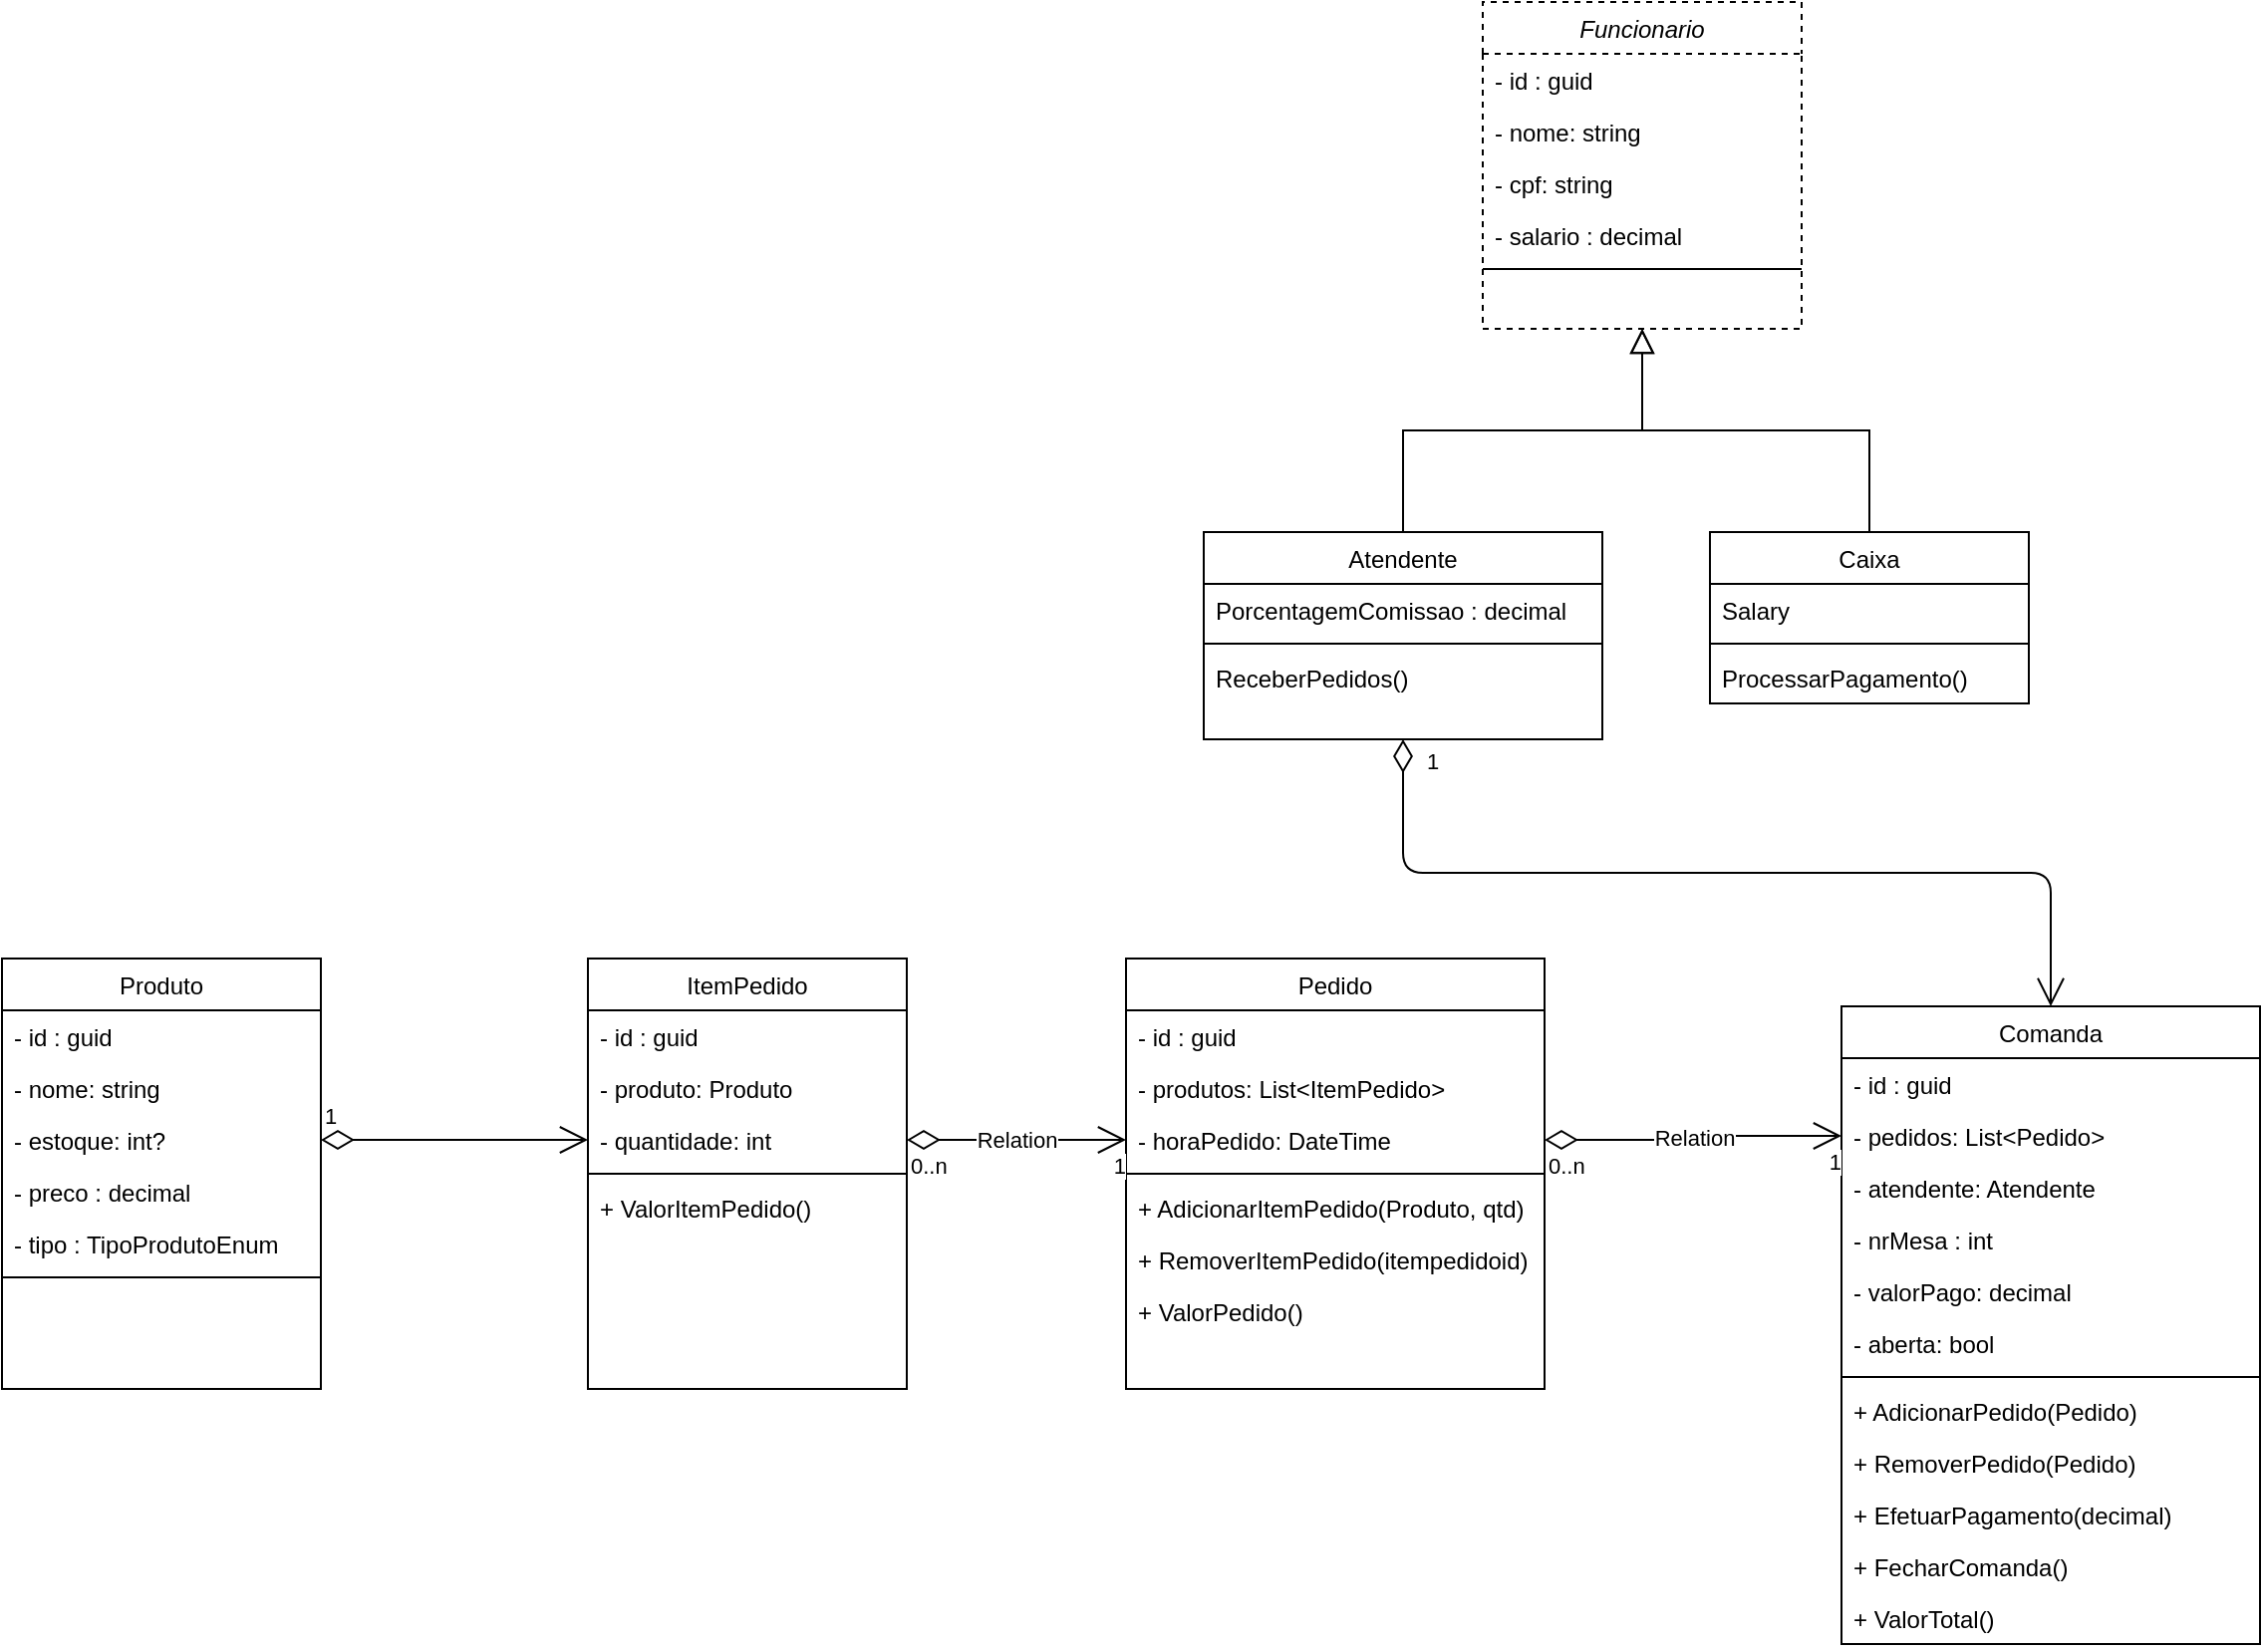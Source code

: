 <mxfile version="14.6.13" type="device"><diagram id="C5RBs43oDa-KdzZeNtuy" name="Page-1"><mxGraphModel dx="1865" dy="607" grid="1" gridSize="10" guides="1" tooltips="1" connect="1" arrows="1" fold="1" page="1" pageScale="1" pageWidth="827" pageHeight="1169" math="0" shadow="0"><root><mxCell id="WIyWlLk6GJQsqaUBKTNV-0"/><mxCell id="WIyWlLk6GJQsqaUBKTNV-1" parent="WIyWlLk6GJQsqaUBKTNV-0"/><mxCell id="zkfFHV4jXpPFQw0GAbJ--0" value="Funcionario" style="swimlane;fontStyle=2;align=center;verticalAlign=top;childLayout=stackLayout;horizontal=1;startSize=26;horizontalStack=0;resizeParent=1;resizeLast=0;collapsible=1;marginBottom=0;rounded=0;shadow=0;strokeWidth=1;dashed=1;" parent="WIyWlLk6GJQsqaUBKTNV-1" vertex="1"><mxGeometry x="220" y="60" width="160" height="164" as="geometry"><mxRectangle x="230" y="140" width="160" height="26" as="alternateBounds"/></mxGeometry></mxCell><mxCell id="zkfFHV4jXpPFQw0GAbJ--1" value="- id : guid" style="text;align=left;verticalAlign=top;spacingLeft=4;spacingRight=4;overflow=hidden;rotatable=0;points=[[0,0.5],[1,0.5]];portConstraint=eastwest;" parent="zkfFHV4jXpPFQw0GAbJ--0" vertex="1"><mxGeometry y="26" width="160" height="26" as="geometry"/></mxCell><mxCell id="zkfFHV4jXpPFQw0GAbJ--2" value="- nome: string" style="text;align=left;verticalAlign=top;spacingLeft=4;spacingRight=4;overflow=hidden;rotatable=0;points=[[0,0.5],[1,0.5]];portConstraint=eastwest;rounded=0;shadow=0;html=0;" parent="zkfFHV4jXpPFQw0GAbJ--0" vertex="1"><mxGeometry y="52" width="160" height="26" as="geometry"/></mxCell><mxCell id="zkfFHV4jXpPFQw0GAbJ--3" value="- cpf: string" style="text;align=left;verticalAlign=top;spacingLeft=4;spacingRight=4;overflow=hidden;rotatable=0;points=[[0,0.5],[1,0.5]];portConstraint=eastwest;rounded=0;shadow=0;html=0;" parent="zkfFHV4jXpPFQw0GAbJ--0" vertex="1"><mxGeometry y="78" width="160" height="26" as="geometry"/></mxCell><mxCell id="a-_wfM6HmWIhaAAR5iv0-38" value="- salario : decimal" style="text;align=left;verticalAlign=top;spacingLeft=4;spacingRight=4;overflow=hidden;rotatable=0;points=[[0,0.5],[1,0.5]];portConstraint=eastwest;" vertex="1" parent="zkfFHV4jXpPFQw0GAbJ--0"><mxGeometry y="104" width="160" height="26" as="geometry"/></mxCell><mxCell id="zkfFHV4jXpPFQw0GAbJ--4" value="" style="line;html=1;strokeWidth=1;align=left;verticalAlign=middle;spacingTop=-1;spacingLeft=3;spacingRight=3;rotatable=0;labelPosition=right;points=[];portConstraint=eastwest;" parent="zkfFHV4jXpPFQw0GAbJ--0" vertex="1"><mxGeometry y="130" width="160" height="8" as="geometry"/></mxCell><mxCell id="zkfFHV4jXpPFQw0GAbJ--6" value="Atendente" style="swimlane;fontStyle=0;align=center;verticalAlign=top;childLayout=stackLayout;horizontal=1;startSize=26;horizontalStack=0;resizeParent=1;resizeLast=0;collapsible=1;marginBottom=0;rounded=0;shadow=0;strokeWidth=1;" parent="WIyWlLk6GJQsqaUBKTNV-1" vertex="1"><mxGeometry x="80" y="326" width="200" height="104" as="geometry"><mxRectangle x="130" y="380" width="160" height="26" as="alternateBounds"/></mxGeometry></mxCell><mxCell id="zkfFHV4jXpPFQw0GAbJ--7" value="PorcentagemComissao : decimal" style="text;align=left;verticalAlign=top;spacingLeft=4;spacingRight=4;overflow=hidden;rotatable=0;points=[[0,0.5],[1,0.5]];portConstraint=eastwest;" parent="zkfFHV4jXpPFQw0GAbJ--6" vertex="1"><mxGeometry y="26" width="200" height="26" as="geometry"/></mxCell><mxCell id="zkfFHV4jXpPFQw0GAbJ--9" value="" style="line;html=1;strokeWidth=1;align=left;verticalAlign=middle;spacingTop=-1;spacingLeft=3;spacingRight=3;rotatable=0;labelPosition=right;points=[];portConstraint=eastwest;" parent="zkfFHV4jXpPFQw0GAbJ--6" vertex="1"><mxGeometry y="52" width="200" height="8" as="geometry"/></mxCell><mxCell id="a-_wfM6HmWIhaAAR5iv0-1" value="ReceberPedidos()" style="text;align=left;verticalAlign=top;spacingLeft=4;spacingRight=4;overflow=hidden;rotatable=0;points=[[0,0.5],[1,0.5]];portConstraint=eastwest;" vertex="1" parent="zkfFHV4jXpPFQw0GAbJ--6"><mxGeometry y="60" width="200" height="26" as="geometry"/></mxCell><mxCell id="zkfFHV4jXpPFQw0GAbJ--12" value="" style="endArrow=block;endSize=10;endFill=0;shadow=0;strokeWidth=1;rounded=0;edgeStyle=elbowEdgeStyle;elbow=vertical;" parent="WIyWlLk6GJQsqaUBKTNV-1" source="zkfFHV4jXpPFQw0GAbJ--6" target="zkfFHV4jXpPFQw0GAbJ--0" edge="1"><mxGeometry width="160" relative="1" as="geometry"><mxPoint x="200" y="169" as="sourcePoint"/><mxPoint x="200" y="169" as="targetPoint"/></mxGeometry></mxCell><mxCell id="zkfFHV4jXpPFQw0GAbJ--13" value="Caixa" style="swimlane;fontStyle=0;align=center;verticalAlign=top;childLayout=stackLayout;horizontal=1;startSize=26;horizontalStack=0;resizeParent=1;resizeLast=0;collapsible=1;marginBottom=0;rounded=0;shadow=0;strokeWidth=1;" parent="WIyWlLk6GJQsqaUBKTNV-1" vertex="1"><mxGeometry x="334" y="326" width="160" height="86" as="geometry"><mxRectangle x="340" y="380" width="170" height="26" as="alternateBounds"/></mxGeometry></mxCell><mxCell id="zkfFHV4jXpPFQw0GAbJ--14" value="Salary" style="text;align=left;verticalAlign=top;spacingLeft=4;spacingRight=4;overflow=hidden;rotatable=0;points=[[0,0.5],[1,0.5]];portConstraint=eastwest;" parent="zkfFHV4jXpPFQw0GAbJ--13" vertex="1"><mxGeometry y="26" width="160" height="26" as="geometry"/></mxCell><mxCell id="zkfFHV4jXpPFQw0GAbJ--15" value="" style="line;html=1;strokeWidth=1;align=left;verticalAlign=middle;spacingTop=-1;spacingLeft=3;spacingRight=3;rotatable=0;labelPosition=right;points=[];portConstraint=eastwest;" parent="zkfFHV4jXpPFQw0GAbJ--13" vertex="1"><mxGeometry y="52" width="160" height="8" as="geometry"/></mxCell><mxCell id="a-_wfM6HmWIhaAAR5iv0-0" value="ProcessarPagamento()" style="text;align=left;verticalAlign=top;spacingLeft=4;spacingRight=4;overflow=hidden;rotatable=0;points=[[0,0.5],[1,0.5]];portConstraint=eastwest;" vertex="1" parent="zkfFHV4jXpPFQw0GAbJ--13"><mxGeometry y="60" width="160" height="26" as="geometry"/></mxCell><mxCell id="zkfFHV4jXpPFQw0GAbJ--16" value="" style="endArrow=block;endSize=10;endFill=0;shadow=0;strokeWidth=1;rounded=0;edgeStyle=elbowEdgeStyle;elbow=vertical;" parent="WIyWlLk6GJQsqaUBKTNV-1" source="zkfFHV4jXpPFQw0GAbJ--13" target="zkfFHV4jXpPFQw0GAbJ--0" edge="1"><mxGeometry width="160" relative="1" as="geometry"><mxPoint x="210" y="339" as="sourcePoint"/><mxPoint x="310" y="237" as="targetPoint"/></mxGeometry></mxCell><mxCell id="zkfFHV4jXpPFQw0GAbJ--17" value="Produto" style="swimlane;fontStyle=0;align=center;verticalAlign=top;childLayout=stackLayout;horizontal=1;startSize=26;horizontalStack=0;resizeParent=1;resizeLast=0;collapsible=1;marginBottom=0;rounded=0;shadow=0;strokeWidth=1;" parent="WIyWlLk6GJQsqaUBKTNV-1" vertex="1"><mxGeometry x="-523" y="540" width="160" height="216" as="geometry"><mxRectangle x="550" y="140" width="160" height="26" as="alternateBounds"/></mxGeometry></mxCell><mxCell id="zkfFHV4jXpPFQw0GAbJ--18" value="- id : guid" style="text;align=left;verticalAlign=top;spacingLeft=4;spacingRight=4;overflow=hidden;rotatable=0;points=[[0,0.5],[1,0.5]];portConstraint=eastwest;" parent="zkfFHV4jXpPFQw0GAbJ--17" vertex="1"><mxGeometry y="26" width="160" height="26" as="geometry"/></mxCell><mxCell id="zkfFHV4jXpPFQw0GAbJ--19" value="- nome: string" style="text;align=left;verticalAlign=top;spacingLeft=4;spacingRight=4;overflow=hidden;rotatable=0;points=[[0,0.5],[1,0.5]];portConstraint=eastwest;rounded=0;shadow=0;html=0;" parent="zkfFHV4jXpPFQw0GAbJ--17" vertex="1"><mxGeometry y="52" width="160" height="26" as="geometry"/></mxCell><mxCell id="zkfFHV4jXpPFQw0GAbJ--20" value="- estoque: int?" style="text;align=left;verticalAlign=top;spacingLeft=4;spacingRight=4;overflow=hidden;rotatable=0;points=[[0,0.5],[1,0.5]];portConstraint=eastwest;rounded=0;shadow=0;html=0;" parent="zkfFHV4jXpPFQw0GAbJ--17" vertex="1"><mxGeometry y="78" width="160" height="26" as="geometry"/></mxCell><mxCell id="zkfFHV4jXpPFQw0GAbJ--21" value="- preco : decimal" style="text;align=left;verticalAlign=top;spacingLeft=4;spacingRight=4;overflow=hidden;rotatable=0;points=[[0,0.5],[1,0.5]];portConstraint=eastwest;rounded=0;shadow=0;html=0;" parent="zkfFHV4jXpPFQw0GAbJ--17" vertex="1"><mxGeometry y="104" width="160" height="26" as="geometry"/></mxCell><mxCell id="zkfFHV4jXpPFQw0GAbJ--25" value="- tipo : TipoProdutoEnum" style="text;align=left;verticalAlign=top;spacingLeft=4;spacingRight=4;overflow=hidden;rotatable=0;points=[[0,0.5],[1,0.5]];portConstraint=eastwest;" parent="zkfFHV4jXpPFQw0GAbJ--17" vertex="1"><mxGeometry y="130" width="160" height="26" as="geometry"/></mxCell><mxCell id="zkfFHV4jXpPFQw0GAbJ--23" value="" style="line;html=1;strokeWidth=1;align=left;verticalAlign=middle;spacingTop=-1;spacingLeft=3;spacingRight=3;rotatable=0;labelPosition=right;points=[];portConstraint=eastwest;" parent="zkfFHV4jXpPFQw0GAbJ--17" vertex="1"><mxGeometry y="156" width="160" height="8" as="geometry"/></mxCell><mxCell id="a-_wfM6HmWIhaAAR5iv0-2" value="Pedido" style="swimlane;fontStyle=0;align=center;verticalAlign=top;childLayout=stackLayout;horizontal=1;startSize=26;horizontalStack=0;resizeParent=1;resizeLast=0;collapsible=1;marginBottom=0;rounded=0;shadow=0;strokeWidth=1;" vertex="1" parent="WIyWlLk6GJQsqaUBKTNV-1"><mxGeometry x="41" y="540" width="210" height="216" as="geometry"><mxRectangle x="550" y="140" width="160" height="26" as="alternateBounds"/></mxGeometry></mxCell><mxCell id="a-_wfM6HmWIhaAAR5iv0-3" value="- id : guid" style="text;align=left;verticalAlign=top;spacingLeft=4;spacingRight=4;overflow=hidden;rotatable=0;points=[[0,0.5],[1,0.5]];portConstraint=eastwest;" vertex="1" parent="a-_wfM6HmWIhaAAR5iv0-2"><mxGeometry y="26" width="210" height="26" as="geometry"/></mxCell><mxCell id="a-_wfM6HmWIhaAAR5iv0-4" value="- produtos: List&lt;ItemPedido&gt;" style="text;align=left;verticalAlign=top;spacingLeft=4;spacingRight=4;overflow=hidden;rotatable=0;points=[[0,0.5],[1,0.5]];portConstraint=eastwest;rounded=0;shadow=0;html=0;" vertex="1" parent="a-_wfM6HmWIhaAAR5iv0-2"><mxGeometry y="52" width="210" height="26" as="geometry"/></mxCell><mxCell id="a-_wfM6HmWIhaAAR5iv0-12" value="- horaPedido: DateTime" style="text;align=left;verticalAlign=top;spacingLeft=4;spacingRight=4;overflow=hidden;rotatable=0;points=[[0,0.5],[1,0.5]];portConstraint=eastwest;rounded=0;shadow=0;html=0;" vertex="1" parent="a-_wfM6HmWIhaAAR5iv0-2"><mxGeometry y="78" width="210" height="26" as="geometry"/></mxCell><mxCell id="a-_wfM6HmWIhaAAR5iv0-8" value="" style="line;html=1;strokeWidth=1;align=left;verticalAlign=middle;spacingTop=-1;spacingLeft=3;spacingRight=3;rotatable=0;labelPosition=right;points=[];portConstraint=eastwest;" vertex="1" parent="a-_wfM6HmWIhaAAR5iv0-2"><mxGeometry y="104" width="210" height="8" as="geometry"/></mxCell><mxCell id="a-_wfM6HmWIhaAAR5iv0-13" value="+ AdicionarItemPedido(Produto, qtd) " style="text;align=left;verticalAlign=top;spacingLeft=4;spacingRight=4;overflow=hidden;rotatable=0;points=[[0,0.5],[1,0.5]];portConstraint=eastwest;rounded=0;shadow=0;html=0;" vertex="1" parent="a-_wfM6HmWIhaAAR5iv0-2"><mxGeometry y="112" width="210" height="26" as="geometry"/></mxCell><mxCell id="a-_wfM6HmWIhaAAR5iv0-24" value="+ RemoverItemPedido(itempedidoid) " style="text;align=left;verticalAlign=top;spacingLeft=4;spacingRight=4;overflow=hidden;rotatable=0;points=[[0,0.5],[1,0.5]];portConstraint=eastwest;rounded=0;shadow=0;html=0;" vertex="1" parent="a-_wfM6HmWIhaAAR5iv0-2"><mxGeometry y="138" width="210" height="26" as="geometry"/></mxCell><mxCell id="a-_wfM6HmWIhaAAR5iv0-25" value="+ ValorPedido() " style="text;align=left;verticalAlign=top;spacingLeft=4;spacingRight=4;overflow=hidden;rotatable=0;points=[[0,0.5],[1,0.5]];portConstraint=eastwest;rounded=0;shadow=0;html=0;" vertex="1" parent="a-_wfM6HmWIhaAAR5iv0-2"><mxGeometry y="164" width="210" height="26" as="geometry"/></mxCell><mxCell id="a-_wfM6HmWIhaAAR5iv0-14" value="ItemPedido" style="swimlane;fontStyle=0;align=center;verticalAlign=top;childLayout=stackLayout;horizontal=1;startSize=26;horizontalStack=0;resizeParent=1;resizeLast=0;collapsible=1;marginBottom=0;rounded=0;shadow=0;strokeWidth=1;" vertex="1" parent="WIyWlLk6GJQsqaUBKTNV-1"><mxGeometry x="-229" y="540" width="160" height="216" as="geometry"><mxRectangle x="550" y="140" width="160" height="26" as="alternateBounds"/></mxGeometry></mxCell><mxCell id="a-_wfM6HmWIhaAAR5iv0-15" value="- id : guid" style="text;align=left;verticalAlign=top;spacingLeft=4;spacingRight=4;overflow=hidden;rotatable=0;points=[[0,0.5],[1,0.5]];portConstraint=eastwest;" vertex="1" parent="a-_wfM6HmWIhaAAR5iv0-14"><mxGeometry y="26" width="160" height="26" as="geometry"/></mxCell><mxCell id="a-_wfM6HmWIhaAAR5iv0-16" value="- produto: Produto" style="text;align=left;verticalAlign=top;spacingLeft=4;spacingRight=4;overflow=hidden;rotatable=0;points=[[0,0.5],[1,0.5]];portConstraint=eastwest;rounded=0;shadow=0;html=0;" vertex="1" parent="a-_wfM6HmWIhaAAR5iv0-14"><mxGeometry y="52" width="160" height="26" as="geometry"/></mxCell><mxCell id="a-_wfM6HmWIhaAAR5iv0-17" value="- quantidade: int" style="text;align=left;verticalAlign=top;spacingLeft=4;spacingRight=4;overflow=hidden;rotatable=0;points=[[0,0.5],[1,0.5]];portConstraint=eastwest;rounded=0;shadow=0;html=0;" vertex="1" parent="a-_wfM6HmWIhaAAR5iv0-14"><mxGeometry y="78" width="160" height="26" as="geometry"/></mxCell><mxCell id="a-_wfM6HmWIhaAAR5iv0-18" value="" style="line;html=1;strokeWidth=1;align=left;verticalAlign=middle;spacingTop=-1;spacingLeft=3;spacingRight=3;rotatable=0;labelPosition=right;points=[];portConstraint=eastwest;" vertex="1" parent="a-_wfM6HmWIhaAAR5iv0-14"><mxGeometry y="104" width="160" height="8" as="geometry"/></mxCell><mxCell id="a-_wfM6HmWIhaAAR5iv0-19" value="+ ValorItemPedido()" style="text;align=left;verticalAlign=top;spacingLeft=4;spacingRight=4;overflow=hidden;rotatable=0;points=[[0,0.5],[1,0.5]];portConstraint=eastwest;rounded=0;shadow=0;html=0;" vertex="1" parent="a-_wfM6HmWIhaAAR5iv0-14"><mxGeometry y="112" width="160" height="26" as="geometry"/></mxCell><mxCell id="a-_wfM6HmWIhaAAR5iv0-20" value="Relation" style="endArrow=open;html=1;endSize=12;startArrow=diamondThin;startSize=14;startFill=0;edgeStyle=orthogonalEdgeStyle;exitX=1;exitY=0.5;exitDx=0;exitDy=0;entryX=0;entryY=0.5;entryDx=0;entryDy=0;" edge="1" parent="WIyWlLk6GJQsqaUBKTNV-1" source="a-_wfM6HmWIhaAAR5iv0-17" target="a-_wfM6HmWIhaAAR5iv0-12"><mxGeometry relative="1" as="geometry"><mxPoint x="17" y="630" as="sourcePoint"/><mxPoint x="147" y="630" as="targetPoint"/></mxGeometry></mxCell><mxCell id="a-_wfM6HmWIhaAAR5iv0-21" value="0..n" style="edgeLabel;resizable=0;html=1;align=left;verticalAlign=top;" connectable="0" vertex="1" parent="a-_wfM6HmWIhaAAR5iv0-20"><mxGeometry x="-1" relative="1" as="geometry"/></mxCell><mxCell id="a-_wfM6HmWIhaAAR5iv0-22" value="1" style="edgeLabel;resizable=0;html=1;align=right;verticalAlign=top;" connectable="0" vertex="1" parent="a-_wfM6HmWIhaAAR5iv0-20"><mxGeometry x="1" relative="1" as="geometry"/></mxCell><mxCell id="a-_wfM6HmWIhaAAR5iv0-23" value="1" style="endArrow=open;html=1;endSize=12;startArrow=diamondThin;startSize=14;startFill=0;edgeStyle=orthogonalEdgeStyle;align=left;verticalAlign=bottom;exitX=1;exitY=0.5;exitDx=0;exitDy=0;entryX=0;entryY=0.5;entryDx=0;entryDy=0;" edge="1" parent="WIyWlLk6GJQsqaUBKTNV-1" source="zkfFHV4jXpPFQw0GAbJ--20" target="a-_wfM6HmWIhaAAR5iv0-17"><mxGeometry x="-1" y="3" relative="1" as="geometry"><mxPoint x="-323" y="627.5" as="sourcePoint"/><mxPoint x="-163" y="627.5" as="targetPoint"/></mxGeometry></mxCell><mxCell id="a-_wfM6HmWIhaAAR5iv0-26" value="Comanda" style="swimlane;fontStyle=0;align=center;verticalAlign=top;childLayout=stackLayout;horizontal=1;startSize=26;horizontalStack=0;resizeParent=1;resizeLast=0;collapsible=1;marginBottom=0;rounded=0;shadow=0;strokeWidth=1;" vertex="1" parent="WIyWlLk6GJQsqaUBKTNV-1"><mxGeometry x="400" y="564" width="210" height="320" as="geometry"><mxRectangle x="550" y="140" width="160" height="26" as="alternateBounds"/></mxGeometry></mxCell><mxCell id="a-_wfM6HmWIhaAAR5iv0-27" value="- id : guid" style="text;align=left;verticalAlign=top;spacingLeft=4;spacingRight=4;overflow=hidden;rotatable=0;points=[[0,0.5],[1,0.5]];portConstraint=eastwest;" vertex="1" parent="a-_wfM6HmWIhaAAR5iv0-26"><mxGeometry y="26" width="210" height="26" as="geometry"/></mxCell><mxCell id="a-_wfM6HmWIhaAAR5iv0-28" value="- pedidos: List&lt;Pedido&gt;" style="text;align=left;verticalAlign=top;spacingLeft=4;spacingRight=4;overflow=hidden;rotatable=0;points=[[0,0.5],[1,0.5]];portConstraint=eastwest;rounded=0;shadow=0;html=0;" vertex="1" parent="a-_wfM6HmWIhaAAR5iv0-26"><mxGeometry y="52" width="210" height="26" as="geometry"/></mxCell><mxCell id="a-_wfM6HmWIhaAAR5iv0-40" value="- atendente: Atendente" style="text;align=left;verticalAlign=top;spacingLeft=4;spacingRight=4;overflow=hidden;rotatable=0;points=[[0,0.5],[1,0.5]];portConstraint=eastwest;rounded=0;shadow=0;html=0;" vertex="1" parent="a-_wfM6HmWIhaAAR5iv0-26"><mxGeometry y="78" width="210" height="26" as="geometry"/></mxCell><mxCell id="a-_wfM6HmWIhaAAR5iv0-37" value="- nrMesa : int" style="text;align=left;verticalAlign=top;spacingLeft=4;spacingRight=4;overflow=hidden;rotatable=0;points=[[0,0.5],[1,0.5]];portConstraint=eastwest;rounded=0;shadow=0;html=0;" vertex="1" parent="a-_wfM6HmWIhaAAR5iv0-26"><mxGeometry y="104" width="210" height="26" as="geometry"/></mxCell><mxCell id="a-_wfM6HmWIhaAAR5iv0-41" value="- valorPago: decimal" style="text;align=left;verticalAlign=top;spacingLeft=4;spacingRight=4;overflow=hidden;rotatable=0;points=[[0,0.5],[1,0.5]];portConstraint=eastwest;rounded=0;shadow=0;html=0;" vertex="1" parent="a-_wfM6HmWIhaAAR5iv0-26"><mxGeometry y="130" width="210" height="26" as="geometry"/></mxCell><mxCell id="a-_wfM6HmWIhaAAR5iv0-43" value="- aberta: bool" style="text;align=left;verticalAlign=top;spacingLeft=4;spacingRight=4;overflow=hidden;rotatable=0;points=[[0,0.5],[1,0.5]];portConstraint=eastwest;rounded=0;shadow=0;html=0;" vertex="1" parent="a-_wfM6HmWIhaAAR5iv0-26"><mxGeometry y="156" width="210" height="26" as="geometry"/></mxCell><mxCell id="a-_wfM6HmWIhaAAR5iv0-30" value="" style="line;html=1;strokeWidth=1;align=left;verticalAlign=middle;spacingTop=-1;spacingLeft=3;spacingRight=3;rotatable=0;labelPosition=right;points=[];portConstraint=eastwest;" vertex="1" parent="a-_wfM6HmWIhaAAR5iv0-26"><mxGeometry y="182" width="210" height="8" as="geometry"/></mxCell><mxCell id="a-_wfM6HmWIhaAAR5iv0-31" value="+ AdicionarPedido(Pedido) " style="text;align=left;verticalAlign=top;spacingLeft=4;spacingRight=4;overflow=hidden;rotatable=0;points=[[0,0.5],[1,0.5]];portConstraint=eastwest;rounded=0;shadow=0;html=0;" vertex="1" parent="a-_wfM6HmWIhaAAR5iv0-26"><mxGeometry y="190" width="210" height="26" as="geometry"/></mxCell><mxCell id="a-_wfM6HmWIhaAAR5iv0-32" value="+ RemoverPedido(Pedido) " style="text;align=left;verticalAlign=top;spacingLeft=4;spacingRight=4;overflow=hidden;rotatable=0;points=[[0,0.5],[1,0.5]];portConstraint=eastwest;rounded=0;shadow=0;html=0;" vertex="1" parent="a-_wfM6HmWIhaAAR5iv0-26"><mxGeometry y="216" width="210" height="26" as="geometry"/></mxCell><mxCell id="a-_wfM6HmWIhaAAR5iv0-42" value="+ EfetuarPagamento(decimal) " style="text;align=left;verticalAlign=top;spacingLeft=4;spacingRight=4;overflow=hidden;rotatable=0;points=[[0,0.5],[1,0.5]];portConstraint=eastwest;rounded=0;shadow=0;html=0;" vertex="1" parent="a-_wfM6HmWIhaAAR5iv0-26"><mxGeometry y="242" width="210" height="26" as="geometry"/></mxCell><mxCell id="a-_wfM6HmWIhaAAR5iv0-44" value="+ FecharComanda() " style="text;align=left;verticalAlign=top;spacingLeft=4;spacingRight=4;overflow=hidden;rotatable=0;points=[[0,0.5],[1,0.5]];portConstraint=eastwest;rounded=0;shadow=0;html=0;" vertex="1" parent="a-_wfM6HmWIhaAAR5iv0-26"><mxGeometry y="268" width="210" height="26" as="geometry"/></mxCell><mxCell id="a-_wfM6HmWIhaAAR5iv0-33" value="+ ValorTotal() " style="text;align=left;verticalAlign=top;spacingLeft=4;spacingRight=4;overflow=hidden;rotatable=0;points=[[0,0.5],[1,0.5]];portConstraint=eastwest;rounded=0;shadow=0;html=0;" vertex="1" parent="a-_wfM6HmWIhaAAR5iv0-26"><mxGeometry y="294" width="210" height="26" as="geometry"/></mxCell><mxCell id="a-_wfM6HmWIhaAAR5iv0-34" value="Relation" style="endArrow=open;html=1;endSize=12;startArrow=diamondThin;startSize=14;startFill=0;edgeStyle=orthogonalEdgeStyle;exitX=1;exitY=0.5;exitDx=0;exitDy=0;entryX=0;entryY=0.5;entryDx=0;entryDy=0;" edge="1" parent="WIyWlLk6GJQsqaUBKTNV-1" source="a-_wfM6HmWIhaAAR5iv0-12" target="a-_wfM6HmWIhaAAR5iv0-28"><mxGeometry relative="1" as="geometry"><mxPoint x="251" y="620" as="sourcePoint"/><mxPoint x="361" y="620" as="targetPoint"/></mxGeometry></mxCell><mxCell id="a-_wfM6HmWIhaAAR5iv0-35" value="0..n" style="edgeLabel;resizable=0;html=1;align=left;verticalAlign=top;" connectable="0" vertex="1" parent="a-_wfM6HmWIhaAAR5iv0-34"><mxGeometry x="-1" relative="1" as="geometry"/></mxCell><mxCell id="a-_wfM6HmWIhaAAR5iv0-36" value="1" style="edgeLabel;resizable=0;html=1;align=right;verticalAlign=top;" connectable="0" vertex="1" parent="a-_wfM6HmWIhaAAR5iv0-34"><mxGeometry x="1" relative="1" as="geometry"/></mxCell><mxCell id="a-_wfM6HmWIhaAAR5iv0-39" value="1" style="endArrow=open;html=1;endSize=12;startArrow=diamondThin;startSize=14;startFill=0;edgeStyle=orthogonalEdgeStyle;align=left;verticalAlign=bottom;exitX=0.5;exitY=1;exitDx=0;exitDy=0;entryX=0.5;entryY=0;entryDx=0;entryDy=0;" edge="1" parent="WIyWlLk6GJQsqaUBKTNV-1" source="zkfFHV4jXpPFQw0GAbJ--6" target="a-_wfM6HmWIhaAAR5iv0-26"><mxGeometry x="-0.913" y="10" relative="1" as="geometry"><mxPoint x="-353" y="641" as="sourcePoint"/><mxPoint x="-219" y="641" as="targetPoint"/><mxPoint as="offset"/></mxGeometry></mxCell></root></mxGraphModel></diagram></mxfile>